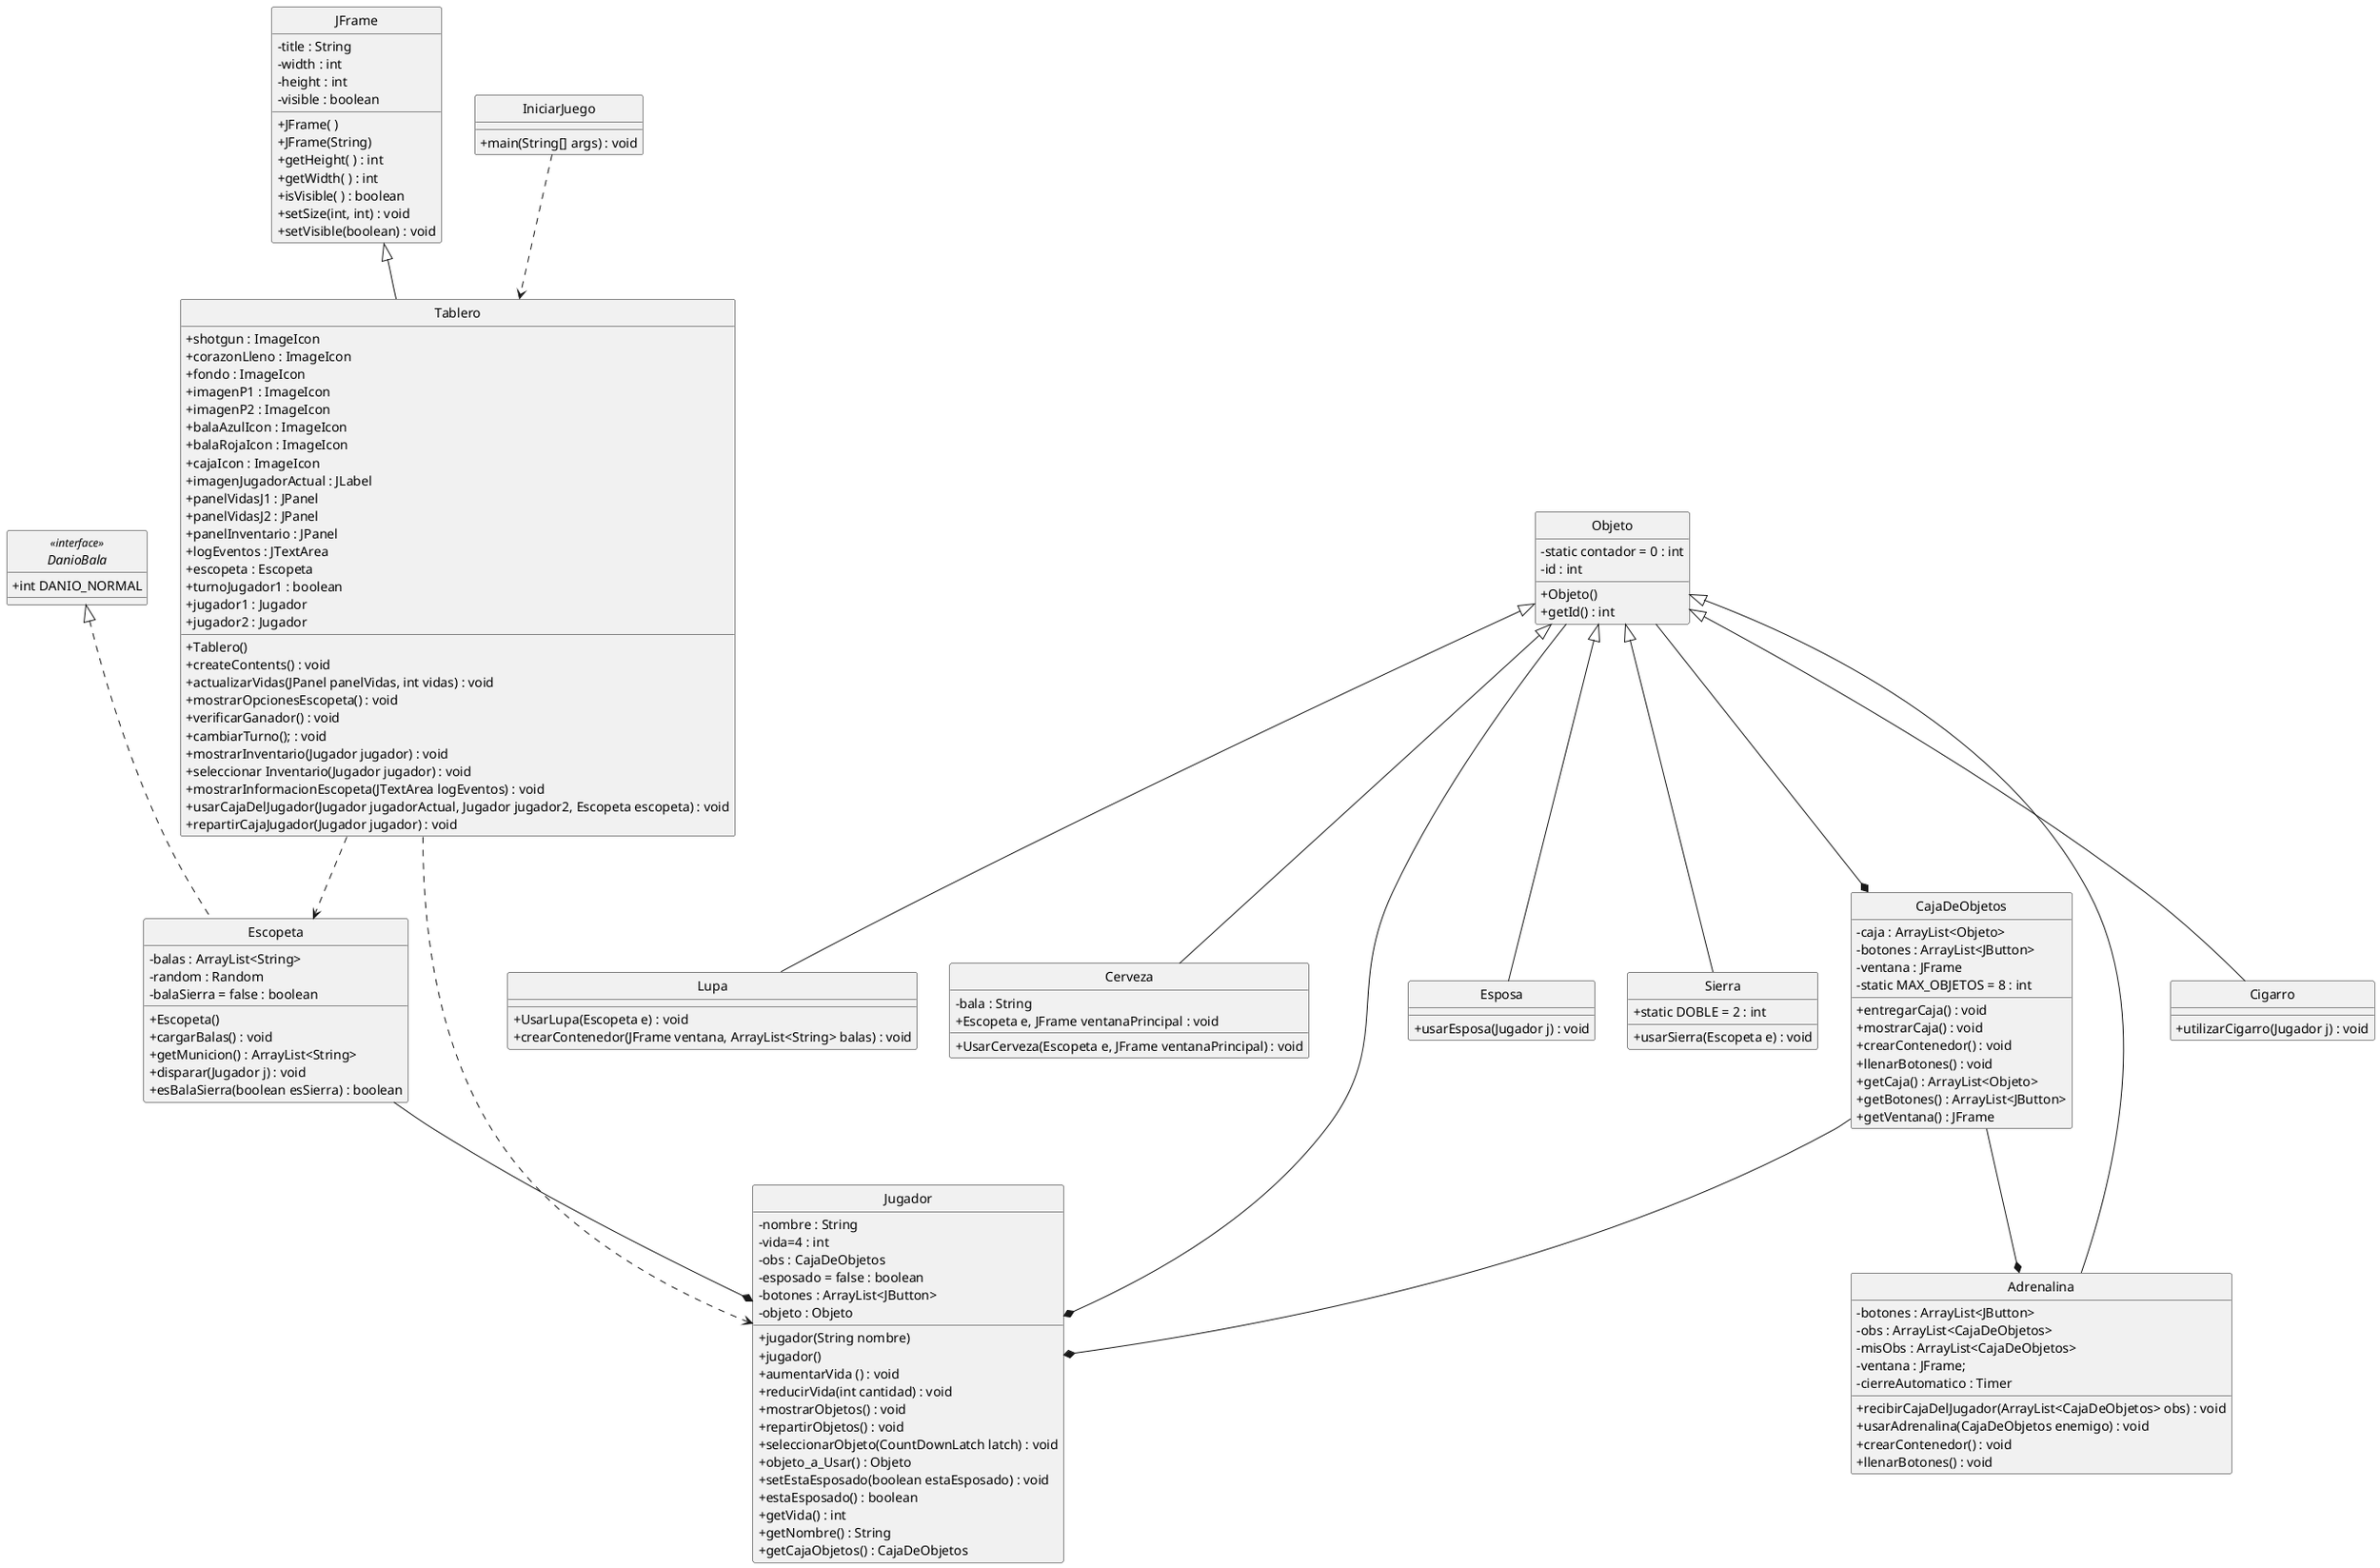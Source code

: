 @startuml
skinparam classAttributeIconSize 0

hide class circle
hide interface circle
hide abstract circle

class JFrame {
    - title : String
    - width : int
    - height : int
    - visible : boolean
    + JFrame( )
    + JFrame(String)
    + getHeight( ) : int
    + getWidth( ) : int
    + isVisible( ) : boolean
    + setSize(int, int) : void
    + setVisible(boolean) : void
}

class Tablero extends JFrame {
    + shotgun : ImageIcon
    + corazonLleno : ImageIcon
    + fondo : ImageIcon
    + imagenP1 : ImageIcon
    + imagenP2 : ImageIcon
    + balaAzulIcon : ImageIcon
    + balaRojaIcon : ImageIcon
    + cajaIcon : ImageIcon
    + imagenJugadorActual : JLabel
    + panelVidasJ1 : JPanel
    + panelVidasJ2 : JPanel
    + panelInventario : JPanel
    + logEventos : JTextArea
    + escopeta : Escopeta
    + turnoJugador1 : boolean
    + jugador1 : Jugador
    + jugador2 : Jugador
    + Tablero()
    + createContents() : void
    + actualizarVidas(JPanel panelVidas, int vidas) : void
    + mostrarOpcionesEscopeta() : void
    + verificarGanador() : void
    + cambiarTurno(); : void
    + mostrarInventario(Jugador jugador) : void
    + seleccionar Inventario(Jugador jugador) : void
    + mostrarInformacionEscopeta(JTextArea logEventos) : void
    + usarCajaDelJugador(Jugador jugadorActual, Jugador jugador2, Escopeta escopeta) : void
    + repartirCajaJugador(Jugador jugador) : void
}

interface DanioBala <<interface>> {
    +int DANIO_NORMAL
}

class Escopeta implements DanioBala {
    - balas : ArrayList<String>
    - random : Random
    - balaSierra = false : boolean
    + Escopeta()
    + cargarBalas() : void
    + getMunicion() : ArrayList<String>
    + disparar(Jugador j) : void
    + esBalaSierra(boolean esSierra) : boolean
}

class Jugador{
    - nombre : String
    - vida=4 : int 
    - obs : CajaDeObjetos
    - esposado = false : boolean
    - botones : ArrayList<JButton>
    - objeto : Objeto
    + jugador(String nombre)
    + jugador()
    + aumentarVida () : void
    + reducirVida(int cantidad) : void
    + mostrarObjetos() : void
    + repartirObjetos() : void
    + seleccionarObjeto(CountDownLatch latch) : void
    + objeto_a_Usar() : Objeto
    + setEstaEsposado(boolean estaEsposado) : void
    + estaEsposado() : boolean
    + getVida() : int
    + getNombre() : String
    + getCajaObjetos() : CajaDeObjetos
}

class Objeto {
    - static contador = 0 : int
    - id : int
    + Objeto()
    + getId() : int
}

class Cigarro extends Objeto {
    + utilizarCigarro(Jugador j) : void
}

class Lupa extends Objeto {
    + UsarLupa(Escopeta e) : void
    + crearContenedor(JFrame ventana, ArrayList<String> balas) : void
}

class Cerveza extends Objeto {
    - bala : String
    + UsarCerveza(Escopeta e, JFrame ventanaPrincipal) : void
    + Escopeta e, JFrame ventanaPrincipal : void
}

class Adrenalina extends Objeto {
    - botones : ArrayList<JButton>
    - obs : ArrayList<CajaDeObjetos>
    - misObs : ArrayList<CajaDeObjetos>
    - ventana : JFrame;
    - cierreAutomatico : Timer
    + recibirCajaDelJugador(ArrayList<CajaDeObjetos> obs) : void
    + usarAdrenalina(CajaDeObjetos enemigo) : void
    + crearContenedor() : void
    + llenarBotones() : void
}

class Esposa extends Objeto {
    + usarEsposa(Jugador j) : void
}

class Sierra extends Objeto {
    + static DOBLE = 2 : int
    + usarSierra(Escopeta e) : void
}

class CajaDeObjetos {
    - caja : ArrayList<Objeto>
    - botones : ArrayList<JButton>
    - ventana : JFrame
    - static MAX_OBJETOS = 8 : int
    + entregarCaja() : void
    + mostrarCaja() : void
    + crearContenedor() : void
    + llenarBotones() : void
    + getCaja() : ArrayList<Objeto>
    + getBotones() : ArrayList<JButton>
    + getVentana() : JFrame
}

class IniciarJuego {
    + main(String[] args) : void
}
IniciarJuego ..> Tablero
Tablero ..> Jugador
Tablero ..> Escopeta
Objeto --* Jugador
CajaDeObjetos --* Jugador
Escopeta --* Jugador
Objeto --* CajaDeObjetos
CajaDeObjetos --* Adrenalina
@enduml
